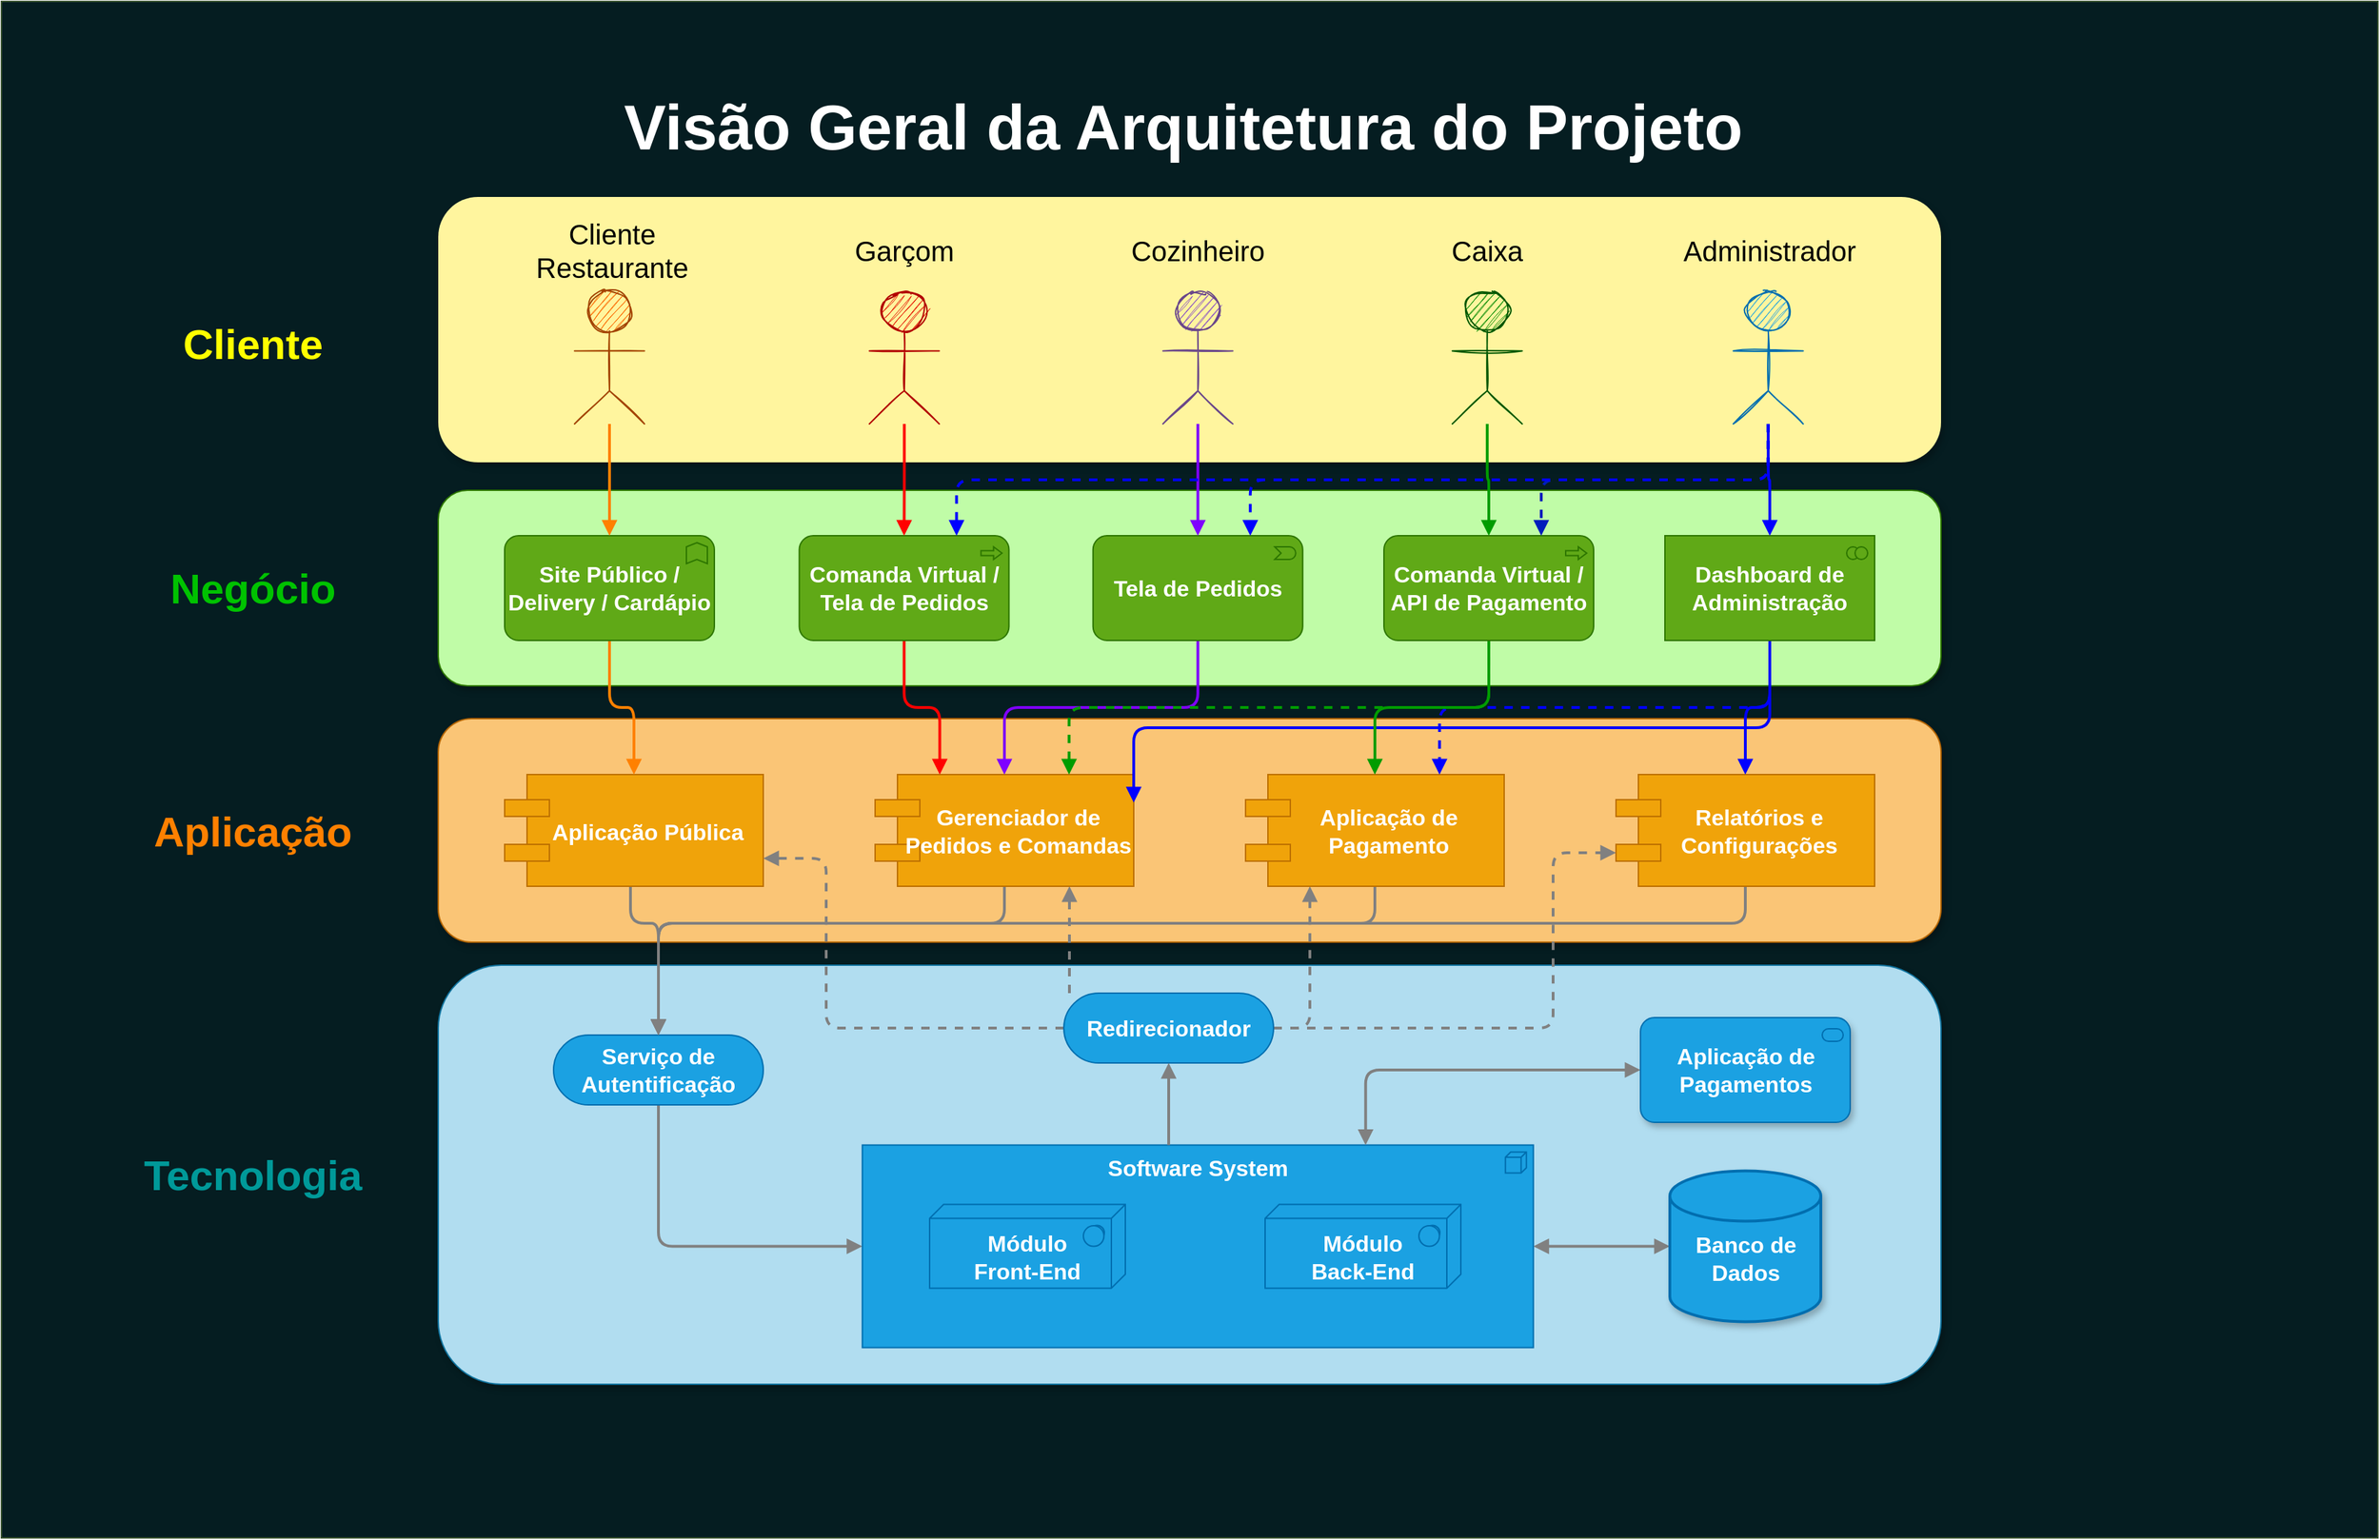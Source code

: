 <mxfile version="14.4.8" type="github">
  <diagram id="6I0OCvxSQrVGMHxT2VVA" name="Page-1">
    <mxGraphModel dx="1240" dy="654" grid="1" gridSize="10" guides="1" tooltips="1" connect="1" arrows="1" fold="1" page="1" pageScale="1" pageWidth="850" pageHeight="1100" math="0" shadow="0">
      <root>
        <mxCell id="0" />
        <mxCell id="1" parent="0" />
        <mxCell id="h5tcPj6z0kSrEmYkM9e4-1" value="" style="rounded=0;whiteSpace=wrap;html=1;strokeColor=#3A5431;sketch=0;shadow=0;glass=0;aspect=fixed;labelBackgroundColor=none;labelBorderColor=none;movable=0;recursiveResize=1;editable=0;comic=0;resizable=0;rotatable=0;deletable=0;connectable=0;fillColor=#051D21;fontStyle=0" vertex="1" parent="1">
          <mxGeometry width="1700" height="1100" as="geometry" />
        </mxCell>
        <mxCell id="h5tcPj6z0kSrEmYkM9e4-2" value="" style="whiteSpace=wrap;html=1;strokeColor=none;strokeWidth=1;fontSize=14;shadow=1;sketch=0;fillColor=#FFF59E;fontColor=#F1FC86;rounded=1;movable=0;resizable=0;rotatable=0;deletable=0;editable=0;connectable=0;" vertex="1" parent="1">
          <mxGeometry x="312.5" y="140" width="1075" height="190" as="geometry" />
        </mxCell>
        <mxCell id="dKdSaXE48SgPbhcamS2K-30" value="" style="whiteSpace=wrap;html=1;strokeColor=#10739e;strokeWidth=1;fillColor=#b1ddf0;fontSize=14;rounded=1;shadow=1;movable=0;resizable=0;rotatable=0;deletable=0;editable=0;connectable=0;" parent="1" vertex="1">
          <mxGeometry x="312.5" y="690" width="1075" height="300" as="geometry" />
        </mxCell>
        <mxCell id="dKdSaXE48SgPbhcamS2K-31" value="" style="whiteSpace=wrap;html=1;strokeColor=#b46504;strokeWidth=1;fontSize=14;rounded=1;shadow=1;fillColor=#FAC576;movable=0;resizable=0;rotatable=0;deletable=0;editable=0;connectable=0;" parent="1" vertex="1">
          <mxGeometry x="312.5" y="513.5" width="1075" height="160" as="geometry" />
        </mxCell>
        <mxCell id="dKdSaXE48SgPbhcamS2K-32" value="" style="whiteSpace=wrap;html=1;strokeColor=#2D7600;strokeWidth=1;fontSize=14;rounded=1;shadow=1;fontColor=#ffffff;fillColor=#C0FCA7;movable=0;resizable=0;rotatable=0;deletable=0;editable=0;connectable=0;" parent="1" vertex="1">
          <mxGeometry x="312.5" y="350" width="1075" height="140" as="geometry" />
        </mxCell>
        <mxCell id="h5tcPj6z0kSrEmYkM9e4-42" style="edgeStyle=elbowEdgeStyle;rounded=1;jumpSize=6;orthogonalLoop=1;jettySize=auto;html=1;entryX=0;entryY=0.5;entryDx=0;entryDy=0;entryPerimeter=0;endArrow=block;endFill=1;strokeWidth=2;fontSize=16;fontColor=#00C200;exitX=0.5;exitY=1;exitDx=0;exitDy=0;exitPerimeter=0;strokeColor=#808080;fontStyle=1" edge="1" parent="1" source="dKdSaXE48SgPbhcamS2K-40" target="dKdSaXE48SgPbhcamS2K-33">
          <mxGeometry relative="1" as="geometry">
            <Array as="points">
              <mxPoint x="470" y="830" />
            </Array>
          </mxGeometry>
        </mxCell>
        <mxCell id="dKdSaXE48SgPbhcamS2K-40" value="Serviço de Autentificação" style="html=1;whiteSpace=wrap;fillColor=#1ba1e2;shape=mxgraph.archimate3.service;fontSize=16;strokeColor=#006EAF;fontColor=#ffffff;fontStyle=1" parent="1" vertex="1">
          <mxGeometry x="395" y="740" width="150" height="50" as="geometry" />
        </mxCell>
        <mxCell id="h5tcPj6z0kSrEmYkM9e4-52" style="edgeStyle=elbowEdgeStyle;rounded=1;jumpSize=6;orthogonalLoop=1;jettySize=auto;html=1;entryX=1;entryY=0.75;entryDx=0;entryDy=0;startArrow=none;startFill=0;endArrow=block;endFill=1;strokeColor=#808080;strokeWidth=2;fontSize=16;fontColor=#00C200;dashed=1;" edge="1" parent="1" source="dKdSaXE48SgPbhcamS2K-45" target="dKdSaXE48SgPbhcamS2K-47">
          <mxGeometry relative="1" as="geometry">
            <Array as="points">
              <mxPoint x="590" y="680" />
              <mxPoint x="640" y="690" />
            </Array>
          </mxGeometry>
        </mxCell>
        <mxCell id="h5tcPj6z0kSrEmYkM9e4-53" style="edgeStyle=elbowEdgeStyle;rounded=1;jumpSize=6;orthogonalLoop=1;jettySize=auto;html=1;entryX=0.75;entryY=1;entryDx=0;entryDy=0;dashed=1;startArrow=none;startFill=0;endArrow=block;endFill=1;strokeColor=#808080;strokeWidth=2;fontSize=16;fontColor=#00C200;" edge="1" parent="1" source="dKdSaXE48SgPbhcamS2K-45" target="dKdSaXE48SgPbhcamS2K-49">
          <mxGeometry relative="1" as="geometry" />
        </mxCell>
        <mxCell id="h5tcPj6z0kSrEmYkM9e4-54" style="edgeStyle=elbowEdgeStyle;rounded=1;jumpSize=6;orthogonalLoop=1;jettySize=auto;html=1;entryX=0.25;entryY=1;entryDx=0;entryDy=0;dashed=1;startArrow=none;startFill=0;endArrow=block;endFill=1;strokeColor=#808080;strokeWidth=2;fontSize=16;fontColor=#00C200;" edge="1" parent="1" source="dKdSaXE48SgPbhcamS2K-45" target="dKdSaXE48SgPbhcamS2K-51">
          <mxGeometry relative="1" as="geometry">
            <Array as="points">
              <mxPoint x="936" y="690" />
            </Array>
          </mxGeometry>
        </mxCell>
        <mxCell id="h5tcPj6z0kSrEmYkM9e4-55" style="edgeStyle=elbowEdgeStyle;rounded=1;jumpSize=6;orthogonalLoop=1;jettySize=auto;html=1;entryX=0;entryY=0.7;entryDx=0;entryDy=0;dashed=1;startArrow=none;startFill=0;endArrow=block;endFill=1;strokeColor=#808080;strokeWidth=2;fontSize=16;fontColor=#00C200;" edge="1" parent="1" source="dKdSaXE48SgPbhcamS2K-45" target="dKdSaXE48SgPbhcamS2K-53">
          <mxGeometry relative="1" as="geometry">
            <Array as="points">
              <mxPoint x="1110" y="690" />
            </Array>
          </mxGeometry>
        </mxCell>
        <mxCell id="dKdSaXE48SgPbhcamS2K-45" value="Redirecionador" style="html=1;whiteSpace=wrap;fillColor=#1ba1e2;shape=mxgraph.archimate3.service;fontSize=16;strokeColor=#006EAF;fontColor=#ffffff;fontStyle=1" parent="1" vertex="1">
          <mxGeometry x="760" y="710" width="150" height="50" as="geometry" />
        </mxCell>
        <mxCell id="h5tcPj6z0kSrEmYkM9e4-47" style="edgeStyle=elbowEdgeStyle;rounded=1;jumpSize=6;orthogonalLoop=1;jettySize=auto;elbow=vertical;html=1;entryX=0.5;entryY=0;entryDx=0;entryDy=0;entryPerimeter=0;startArrow=none;startFill=0;endArrow=block;endFill=1;strokeWidth=2;fontSize=16;fontColor=#00C200;strokeColor=#808080;" edge="1" parent="1" source="dKdSaXE48SgPbhcamS2K-47" target="dKdSaXE48SgPbhcamS2K-40">
          <mxGeometry relative="1" as="geometry">
            <Array as="points">
              <mxPoint x="450" y="660" />
              <mxPoint x="460" y="670" />
            </Array>
          </mxGeometry>
        </mxCell>
        <mxCell id="dKdSaXE48SgPbhcamS2K-47" value="Aplicação Pública" style="shape=component;align=center;fillColor=#f0a30a;fontSize=16;strokeColor=#BD7000;fontColor=#ffffff;spacingLeft=20;fontStyle=1" parent="1" vertex="1">
          <mxGeometry x="360" y="553.5" width="185" height="80" as="geometry" />
        </mxCell>
        <mxCell id="h5tcPj6z0kSrEmYkM9e4-48" style="edgeStyle=elbowEdgeStyle;rounded=1;jumpSize=6;orthogonalLoop=1;jettySize=auto;elbow=vertical;html=1;entryX=0.5;entryY=0;entryDx=0;entryDy=0;entryPerimeter=0;startArrow=none;startFill=0;endArrow=block;endFill=1;strokeWidth=2;fontSize=16;fontColor=#00C200;exitX=0.5;exitY=1;exitDx=0;exitDy=0;strokeColor=#808080;" edge="1" parent="1" source="dKdSaXE48SgPbhcamS2K-49" target="dKdSaXE48SgPbhcamS2K-40">
          <mxGeometry relative="1" as="geometry">
            <Array as="points">
              <mxPoint x="660" y="660" />
            </Array>
          </mxGeometry>
        </mxCell>
        <mxCell id="dKdSaXE48SgPbhcamS2K-49" value="Gerenciador de Pedidos e Comandas" style="shape=component;align=center;fillColor=#f0a30a;fontSize=16;strokeColor=#BD7000;fontColor=#ffffff;spacingLeft=20;fontStyle=1;whiteSpace=wrap;" parent="1" vertex="1">
          <mxGeometry x="625" y="553.5" width="185" height="80" as="geometry" />
        </mxCell>
        <mxCell id="h5tcPj6z0kSrEmYkM9e4-49" style="edgeStyle=elbowEdgeStyle;rounded=1;jumpSize=6;orthogonalLoop=1;jettySize=auto;elbow=vertical;html=1;startArrow=none;startFill=0;endArrow=block;endFill=1;strokeWidth=2;fontSize=16;fontColor=#00C200;strokeColor=#808080;" edge="1" parent="1" source="dKdSaXE48SgPbhcamS2K-51">
          <mxGeometry relative="1" as="geometry">
            <mxPoint x="470" y="740" as="targetPoint" />
            <Array as="points">
              <mxPoint x="880" y="660" />
            </Array>
          </mxGeometry>
        </mxCell>
        <mxCell id="dKdSaXE48SgPbhcamS2K-51" value="Aplicação de Pagamento" style="shape=component;align=center;fillColor=#f0a30a;fontSize=16;strokeColor=#BD7000;fontColor=#ffffff;spacingLeft=20;fontStyle=1;whiteSpace=wrap;" parent="1" vertex="1">
          <mxGeometry x="890" y="553.5" width="185" height="80" as="geometry" />
        </mxCell>
        <mxCell id="h5tcPj6z0kSrEmYkM9e4-50" style="edgeStyle=elbowEdgeStyle;rounded=1;jumpSize=6;orthogonalLoop=1;jettySize=auto;elbow=vertical;html=1;startArrow=none;startFill=0;endArrow=block;endFill=1;strokeWidth=2;fontSize=16;fontColor=#00C200;strokeColor=#808080;" edge="1" parent="1" source="dKdSaXE48SgPbhcamS2K-53">
          <mxGeometry relative="1" as="geometry">
            <mxPoint x="470" y="740" as="targetPoint" />
            <Array as="points">
              <mxPoint x="1020" y="660" />
            </Array>
          </mxGeometry>
        </mxCell>
        <mxCell id="dKdSaXE48SgPbhcamS2K-53" value="Relatórios e Configurações" style="shape=component;align=center;fillColor=#f0a30a;fontSize=16;strokeColor=#BD7000;fontColor=#ffffff;whiteSpace=wrap;html=1;spacingLeft=20;fontStyle=1" parent="1" vertex="1">
          <mxGeometry x="1155" y="553.5" width="185" height="80" as="geometry" />
        </mxCell>
        <mxCell id="h5tcPj6z0kSrEmYkM9e4-39" style="edgeStyle=elbowEdgeStyle;rounded=1;jumpSize=6;orthogonalLoop=1;jettySize=auto;elbow=vertical;html=1;entryX=0.5;entryY=0;entryDx=0;entryDy=0;endArrow=block;endFill=1;strokeWidth=2;fontSize=16;fontColor=#00C200;strokeColor=#FF8000;" edge="1" parent="1" source="dKdSaXE48SgPbhcamS2K-54" target="dKdSaXE48SgPbhcamS2K-47">
          <mxGeometry relative="1" as="geometry" />
        </mxCell>
        <mxCell id="dKdSaXE48SgPbhcamS2K-54" value="Site Público / Delivery / Cardápio" style="html=1;whiteSpace=wrap;fillColor=#60a917;shape=mxgraph.archimate3.application;appType=func;archiType=rounded;fontSize=16;strokeColor=#2D7600;fontColor=#ffffff;fontStyle=1" parent="1" vertex="1">
          <mxGeometry x="360" y="382.5" width="150" height="75" as="geometry" />
        </mxCell>
        <mxCell id="h5tcPj6z0kSrEmYkM9e4-32" style="edgeStyle=elbowEdgeStyle;rounded=1;jumpSize=6;orthogonalLoop=1;jettySize=auto;elbow=vertical;html=1;endArrow=block;endFill=1;strokeWidth=2;fontSize=16;fontColor=#00C200;strokeColor=#0000FF;" edge="1" parent="1" source="dKdSaXE48SgPbhcamS2K-55" target="dKdSaXE48SgPbhcamS2K-53">
          <mxGeometry relative="1" as="geometry" />
        </mxCell>
        <mxCell id="h5tcPj6z0kSrEmYkM9e4-34" style="edgeStyle=elbowEdgeStyle;rounded=1;jumpSize=6;orthogonalLoop=1;jettySize=auto;elbow=vertical;html=1;entryX=0.75;entryY=0;entryDx=0;entryDy=0;endArrow=block;endFill=1;strokeColor=#0000FF;strokeWidth=2;fontSize=16;fontColor=#00C200;dashed=1;" edge="1" parent="1" source="dKdSaXE48SgPbhcamS2K-55" target="dKdSaXE48SgPbhcamS2K-51">
          <mxGeometry relative="1" as="geometry" />
        </mxCell>
        <mxCell id="h5tcPj6z0kSrEmYkM9e4-41" style="edgeStyle=elbowEdgeStyle;rounded=1;jumpSize=6;orthogonalLoop=1;jettySize=auto;elbow=vertical;html=1;entryX=1;entryY=0.25;entryDx=0;entryDy=0;endArrow=block;endFill=1;strokeWidth=2;fontSize=16;fontColor=#00C200;strokeColor=#0000FF;" edge="1" parent="1" source="dKdSaXE48SgPbhcamS2K-55" target="dKdSaXE48SgPbhcamS2K-49">
          <mxGeometry relative="1" as="geometry">
            <Array as="points">
              <mxPoint x="920" y="520" />
              <mxPoint x="890" y="500" />
            </Array>
          </mxGeometry>
        </mxCell>
        <mxCell id="dKdSaXE48SgPbhcamS2K-55" value="&lt;div style=&quot;font-size: 16px;&quot;&gt;Dashboard de Administração&lt;/div&gt;" style="html=1;whiteSpace=wrap;fillColor=#60a917;shape=mxgraph.archimate3.application;appType=collab;archiType=square;fontSize=16;sketch=0;strokeColor=#2D7600;fontColor=#ffffff;fontStyle=1" parent="1" vertex="1">
          <mxGeometry x="1190" y="382.5" width="150" height="75" as="geometry" />
        </mxCell>
        <mxCell id="h5tcPj6z0kSrEmYkM9e4-38" style="edgeStyle=elbowEdgeStyle;rounded=1;jumpSize=6;orthogonalLoop=1;jettySize=auto;elbow=vertical;html=1;entryX=0.5;entryY=0;entryDx=0;entryDy=0;endArrow=block;endFill=1;strokeWidth=2;fontSize=16;fontColor=#00C200;strokeColor=#7F00FF;" edge="1" parent="1" source="dKdSaXE48SgPbhcamS2K-56" target="dKdSaXE48SgPbhcamS2K-49">
          <mxGeometry relative="1" as="geometry" />
        </mxCell>
        <mxCell id="dKdSaXE48SgPbhcamS2K-56" value="Tela de Pedidos" style="html=1;whiteSpace=wrap;fillColor=#60a917;shape=mxgraph.archimate3.application;appType=event;archiType=rounded;fontSize=16;strokeColor=#2D7600;fontColor=#ffffff;sketch=0;fontStyle=1" parent="1" vertex="1">
          <mxGeometry x="780.87" y="382.5" width="150" height="75" as="geometry" />
        </mxCell>
        <mxCell id="h5tcPj6z0kSrEmYkM9e4-35" style="edgeStyle=elbowEdgeStyle;rounded=1;jumpSize=6;orthogonalLoop=1;jettySize=auto;elbow=vertical;html=1;entryX=0.5;entryY=0;entryDx=0;entryDy=0;endArrow=block;endFill=1;strokeWidth=2;fontSize=16;fontColor=#00C200;fillColor=#60a917;strokeColor=#009C00;" edge="1" parent="1" source="dKdSaXE48SgPbhcamS2K-57" target="dKdSaXE48SgPbhcamS2K-51">
          <mxGeometry relative="1" as="geometry" />
        </mxCell>
        <mxCell id="h5tcPj6z0kSrEmYkM9e4-36" style="edgeStyle=elbowEdgeStyle;rounded=1;jumpSize=6;orthogonalLoop=1;jettySize=auto;elbow=vertical;html=1;entryX=0.75;entryY=0;entryDx=0;entryDy=0;endArrow=block;endFill=1;strokeWidth=2;fontSize=16;fontColor=#00C200;fillColor=#008a00;dashed=1;strokeColor=#009C00;" edge="1" parent="1" source="dKdSaXE48SgPbhcamS2K-57" target="dKdSaXE48SgPbhcamS2K-49">
          <mxGeometry relative="1" as="geometry" />
        </mxCell>
        <mxCell id="dKdSaXE48SgPbhcamS2K-57" value="&lt;div style=&quot;font-size: 16px;&quot;&gt;Comanda Virtual / API de Pagamento&lt;/div&gt;" style="html=1;whiteSpace=wrap;shape=mxgraph.archimate3.application;appType=proc;archiType=rounded;fontSize=16;fillColor=#60a917;strokeColor=#2D7600;fontColor=#ffffff;fontStyle=1" parent="1" vertex="1">
          <mxGeometry x="989.01" y="382.5" width="150" height="75" as="geometry" />
        </mxCell>
        <mxCell id="dKdSaXE48SgPbhcamS2K-58" value="Tecnologia" style="text;html=1;strokeColor=none;fillColor=none;align=center;verticalAlign=middle;whiteSpace=wrap;fontSize=30;fontStyle=1;fontColor=#009999;movable=0;resizable=0;rotatable=0;deletable=0;editable=0;connectable=0;" parent="1" vertex="1">
          <mxGeometry x="60" y="830" width="240" height="20" as="geometry" />
        </mxCell>
        <mxCell id="dKdSaXE48SgPbhcamS2K-59" value="Aplicação" style="text;html=1;strokeColor=none;fillColor=none;align=center;verticalAlign=middle;whiteSpace=wrap;fontSize=30;fontStyle=1;fontColor=#FF8000;movable=0;resizable=0;rotatable=0;deletable=0;editable=0;connectable=0;" parent="1" vertex="1">
          <mxGeometry x="60" y="583.5" width="240" height="20" as="geometry" />
        </mxCell>
        <mxCell id="dKdSaXE48SgPbhcamS2K-60" value="Negócio" style="text;html=1;strokeColor=none;fillColor=none;align=center;verticalAlign=middle;whiteSpace=wrap;fontSize=30;fontStyle=1;labelBackgroundColor=none;fontColor=#00C200;labelBorderColor=none;movable=0;resizable=0;rotatable=0;deletable=0;editable=0;connectable=0;" parent="1" vertex="1">
          <mxGeometry x="60" y="410" width="240" height="20" as="geometry" />
        </mxCell>
        <mxCell id="dKdSaXE48SgPbhcamS2K-61" style="edgeStyle=elbowEdgeStyle;rounded=1;elbow=vertical;html=1;endArrow=block;endFill=1;jettySize=auto;orthogonalLoop=1;fontSize=14;strokeColor=#FF8000;strokeWidth=2;" parent="1" source="dKdSaXE48SgPbhcamS2K-62" target="dKdSaXE48SgPbhcamS2K-54" edge="1">
          <mxGeometry relative="1" as="geometry" />
        </mxCell>
        <mxCell id="dKdSaXE48SgPbhcamS2K-63" value="&lt;div style=&quot;font-size: 45px;&quot;&gt;Visão Geral da Arquitetura do Projeto&lt;/div&gt;" style="text;strokeColor=none;fillColor=none;html=1;fontSize=45;fontStyle=1;verticalAlign=middle;align=center;fontColor=#FFFFFF;movable=0;resizable=0;rotatable=0;deletable=0;editable=0;connectable=0;" parent="1" vertex="1">
          <mxGeometry x="50" y="70" width="1590" height="40" as="geometry" />
        </mxCell>
        <mxCell id="h5tcPj6z0kSrEmYkM9e4-3" value="&lt;div style=&quot;font-size: 30px;&quot;&gt;Cliente&lt;/div&gt;" style="text;html=1;strokeColor=none;fillColor=none;align=center;verticalAlign=middle;whiteSpace=wrap;fontSize=30;fontStyle=1;fontColor=#FFFF00;movable=0;resizable=0;rotatable=0;deletable=0;editable=0;connectable=0;" vertex="1" parent="1">
          <mxGeometry x="60" y="235" width="240" height="20" as="geometry" />
        </mxCell>
        <mxCell id="h5tcPj6z0kSrEmYkM9e4-17" value="" style="group" vertex="1" connectable="0" parent="1">
          <mxGeometry x="1188.13" y="147.5" width="153.75" height="155" as="geometry" />
        </mxCell>
        <mxCell id="h5tcPj6z0kSrEmYkM9e4-8" value="" style="html=1;whiteSpace=wrap;shape=mxgraph.archimate3.actor;fontSize=14;sketch=1;shadow=0;fontColor=#ffffff;fillColor=#1ba1e2;strokeColor=#006EAF;" vertex="1" parent="h5tcPj6z0kSrEmYkM9e4-17">
          <mxGeometry x="50.75" y="60" width="50" height="95" as="geometry" />
        </mxCell>
        <mxCell id="h5tcPj6z0kSrEmYkM9e4-14" value="Administrador" style="text;html=1;strokeColor=none;fillColor=none;align=center;verticalAlign=middle;whiteSpace=wrap;rounded=0;shadow=1;glass=0;labelBackgroundColor=none;comic=0;sketch=0;fontSize=20;" vertex="1" parent="h5tcPj6z0kSrEmYkM9e4-17">
          <mxGeometry width="153.75" height="60" as="geometry" />
        </mxCell>
        <mxCell id="h5tcPj6z0kSrEmYkM9e4-18" value="" style="group" vertex="1" connectable="0" parent="1">
          <mxGeometry x="986" y="147.5" width="153.75" height="155" as="geometry" />
        </mxCell>
        <mxCell id="h5tcPj6z0kSrEmYkM9e4-6" value="" style="html=1;whiteSpace=wrap;shape=mxgraph.archimate3.actor;fontSize=14;sketch=1;shadow=0;fontColor=#ffffff;fillColor=#008a00;strokeColor=#005700;" vertex="1" parent="h5tcPj6z0kSrEmYkM9e4-18">
          <mxGeometry x="51.87" y="60" width="50" height="95" as="geometry" />
        </mxCell>
        <mxCell id="h5tcPj6z0kSrEmYkM9e4-13" value="Caixa" style="text;html=1;strokeColor=none;fillColor=none;align=center;verticalAlign=middle;whiteSpace=wrap;rounded=0;shadow=1;glass=0;labelBackgroundColor=none;comic=0;sketch=0;fontSize=20;" vertex="1" parent="h5tcPj6z0kSrEmYkM9e4-18">
          <mxGeometry width="153.75" height="60" as="geometry" />
        </mxCell>
        <mxCell id="h5tcPj6z0kSrEmYkM9e4-19" value="" style="group" vertex="1" connectable="0" parent="1">
          <mxGeometry x="779" y="147.5" width="153.75" height="155" as="geometry" />
        </mxCell>
        <mxCell id="h5tcPj6z0kSrEmYkM9e4-5" value="" style="html=1;whiteSpace=wrap;shape=mxgraph.archimate3.actor;fontSize=14;sketch=1;shadow=0;fontColor=#ffffff;fillColor=#854BC7;strokeColor=#6A478A;" vertex="1" parent="h5tcPj6z0kSrEmYkM9e4-19">
          <mxGeometry x="51.88" y="60" width="50" height="95" as="geometry" />
        </mxCell>
        <mxCell id="h5tcPj6z0kSrEmYkM9e4-12" value="Cozinheiro" style="text;html=1;strokeColor=none;fillColor=none;align=center;verticalAlign=middle;whiteSpace=wrap;rounded=0;shadow=1;glass=0;labelBackgroundColor=none;comic=0;sketch=0;fontSize=20;" vertex="1" parent="h5tcPj6z0kSrEmYkM9e4-19">
          <mxGeometry width="153.75" height="60" as="geometry" />
        </mxCell>
        <mxCell id="h5tcPj6z0kSrEmYkM9e4-20" value="" style="group" vertex="1" connectable="0" parent="1">
          <mxGeometry x="569" y="147.5" width="153.75" height="155" as="geometry" />
        </mxCell>
        <mxCell id="h5tcPj6z0kSrEmYkM9e4-4" value="" style="html=1;whiteSpace=wrap;shape=mxgraph.archimate3.actor;fontSize=14;sketch=1;shadow=0;fontColor=#ffffff;fillColor=#e51400;strokeColor=#B20000;" vertex="1" parent="h5tcPj6z0kSrEmYkM9e4-20">
          <mxGeometry x="51.88" y="60" width="50" height="95" as="geometry" />
        </mxCell>
        <mxCell id="h5tcPj6z0kSrEmYkM9e4-11" value="Garçom" style="text;html=1;strokeColor=none;fillColor=none;align=center;verticalAlign=middle;whiteSpace=wrap;rounded=0;shadow=1;glass=0;labelBackgroundColor=none;comic=0;sketch=0;fontSize=20;" vertex="1" parent="h5tcPj6z0kSrEmYkM9e4-20">
          <mxGeometry width="153.75" height="60" as="geometry" />
        </mxCell>
        <mxCell id="h5tcPj6z0kSrEmYkM9e4-21" value="" style="group" vertex="1" connectable="0" parent="1">
          <mxGeometry x="360" y="147.5" width="153.75" height="155" as="geometry" />
        </mxCell>
        <mxCell id="dKdSaXE48SgPbhcamS2K-62" value="" style="html=1;whiteSpace=wrap;shape=mxgraph.archimate3.actor;fontSize=14;sketch=1;shadow=0;fontColor=#ffffff;fillColor=#FC6900;strokeColor=#A34400;" parent="h5tcPj6z0kSrEmYkM9e4-21" vertex="1">
          <mxGeometry x="50" y="60" width="50" height="95" as="geometry" />
        </mxCell>
        <mxCell id="h5tcPj6z0kSrEmYkM9e4-10" value="Cliente Restaurante" style="text;strokeColor=none;fillColor=none;align=center;verticalAlign=middle;whiteSpace=wrap;rounded=0;shadow=1;glass=0;labelBackgroundColor=none;comic=0;sketch=0;fontSize=20;spacing=0;spacingBottom=0;html=1;" vertex="1" parent="h5tcPj6z0kSrEmYkM9e4-21">
          <mxGeometry width="153.75" height="60" as="geometry" />
        </mxCell>
        <mxCell id="h5tcPj6z0kSrEmYkM9e4-37" style="edgeStyle=elbowEdgeStyle;rounded=1;jumpSize=6;orthogonalLoop=1;jettySize=auto;elbow=vertical;html=1;entryX=0.25;entryY=0;entryDx=0;entryDy=0;endArrow=block;endFill=1;strokeWidth=2;fontSize=16;fontColor=#00C200;strokeColor=#FF0000;" edge="1" parent="1" source="h5tcPj6z0kSrEmYkM9e4-23" target="dKdSaXE48SgPbhcamS2K-49">
          <mxGeometry relative="1" as="geometry" />
        </mxCell>
        <mxCell id="h5tcPj6z0kSrEmYkM9e4-23" value="&lt;div style=&quot;font-size: 16px;&quot;&gt;Comanda Virtual / Tela de Pedidos&lt;br style=&quot;font-size: 16px;&quot;&gt;&lt;/div&gt;" style="html=1;whiteSpace=wrap;shape=mxgraph.archimate3.application;appType=proc;archiType=rounded;fontSize=16;fillColor=#60a917;strokeColor=#2D7600;fontColor=#ffffff;fontStyle=1" vertex="1" parent="1">
          <mxGeometry x="570.75" y="382.5" width="150" height="75" as="geometry" />
        </mxCell>
        <mxCell id="h5tcPj6z0kSrEmYkM9e4-24" style="edgeStyle=elbowEdgeStyle;rounded=1;orthogonalLoop=1;jettySize=auto;html=1;entryX=0.5;entryY=0;entryDx=0;entryDy=0;entryPerimeter=0;fontSize=20;fontColor=#00C200;fillColor=#0050ef;endArrow=block;endFill=1;strokeWidth=2;elbow=vertical;strokeColor=#0000FF;" edge="1" parent="1" source="h5tcPj6z0kSrEmYkM9e4-8" target="dKdSaXE48SgPbhcamS2K-55">
          <mxGeometry relative="1" as="geometry" />
        </mxCell>
        <mxCell id="h5tcPj6z0kSrEmYkM9e4-25" style="edgeStyle=elbowEdgeStyle;rounded=1;orthogonalLoop=1;jettySize=auto;elbow=vertical;html=1;entryX=0.5;entryY=0;entryDx=0;entryDy=0;entryPerimeter=0;endArrow=block;endFill=1;strokeWidth=2;fontSize=20;fontColor=#00C200;strokeColor=#009C00;" edge="1" parent="1" source="h5tcPj6z0kSrEmYkM9e4-6" target="dKdSaXE48SgPbhcamS2K-57">
          <mxGeometry relative="1" as="geometry" />
        </mxCell>
        <mxCell id="h5tcPj6z0kSrEmYkM9e4-26" style="edgeStyle=elbowEdgeStyle;rounded=1;orthogonalLoop=1;jettySize=auto;elbow=vertical;html=1;entryX=0.5;entryY=0;entryDx=0;entryDy=0;entryPerimeter=0;endArrow=block;endFill=1;strokeWidth=2;fontSize=20;fontColor=#00C200;strokeColor=#7F00FF;" edge="1" parent="1" source="h5tcPj6z0kSrEmYkM9e4-5" target="dKdSaXE48SgPbhcamS2K-56">
          <mxGeometry relative="1" as="geometry" />
        </mxCell>
        <mxCell id="h5tcPj6z0kSrEmYkM9e4-27" style="edgeStyle=elbowEdgeStyle;rounded=1;orthogonalLoop=1;jettySize=auto;elbow=vertical;html=1;entryX=0.5;entryY=0;entryDx=0;entryDy=0;entryPerimeter=0;endArrow=block;endFill=1;strokeWidth=2;fontSize=20;fontColor=#00C200;strokeColor=#FF0000;jumpSize=6;" edge="1" parent="1" source="h5tcPj6z0kSrEmYkM9e4-4" target="h5tcPj6z0kSrEmYkM9e4-23">
          <mxGeometry relative="1" as="geometry" />
        </mxCell>
        <mxCell id="h5tcPj6z0kSrEmYkM9e4-28" style="edgeStyle=elbowEdgeStyle;rounded=1;orthogonalLoop=1;jettySize=auto;html=1;entryX=0.75;entryY=0;entryDx=0;entryDy=0;entryPerimeter=0;dashed=1;endArrow=block;endFill=1;strokeColor=#001DBC;strokeWidth=2;fontSize=20;fontColor=#00C200;elbow=vertical;fillColor=#0050ef;" edge="1" parent="1" source="h5tcPj6z0kSrEmYkM9e4-8" target="dKdSaXE48SgPbhcamS2K-57">
          <mxGeometry relative="1" as="geometry" />
        </mxCell>
        <mxCell id="h5tcPj6z0kSrEmYkM9e4-29" style="edgeStyle=elbowEdgeStyle;rounded=1;orthogonalLoop=1;jettySize=auto;elbow=vertical;html=1;entryX=0.75;entryY=0;entryDx=0;entryDy=0;entryPerimeter=0;dashed=1;endArrow=block;endFill=1;strokeWidth=2;fontSize=20;fontColor=#00C200;strokeColor=#0000FF;" edge="1" parent="1" source="h5tcPj6z0kSrEmYkM9e4-8" target="dKdSaXE48SgPbhcamS2K-56">
          <mxGeometry relative="1" as="geometry" />
        </mxCell>
        <mxCell id="h5tcPj6z0kSrEmYkM9e4-31" style="edgeStyle=elbowEdgeStyle;rounded=1;jumpSize=6;orthogonalLoop=1;jettySize=auto;elbow=vertical;html=1;entryX=0.75;entryY=0;entryDx=0;entryDy=0;entryPerimeter=0;endArrow=block;endFill=1;strokeColor=#0000FF;strokeWidth=2;fontSize=20;fontColor=#00C200;dashed=1;" edge="1" parent="1" source="h5tcPj6z0kSrEmYkM9e4-8" target="h5tcPj6z0kSrEmYkM9e4-23">
          <mxGeometry relative="1" as="geometry" />
        </mxCell>
        <mxCell id="h5tcPj6z0kSrEmYkM9e4-44" style="edgeStyle=elbowEdgeStyle;rounded=1;jumpSize=6;orthogonalLoop=1;jettySize=auto;html=1;entryX=1;entryY=0.5;entryDx=0;entryDy=0;entryPerimeter=0;endArrow=block;endFill=1;strokeColor=#808080;strokeWidth=2;fontSize=16;fontColor=#00C200;startArrow=block;startFill=1;" edge="1" parent="1" source="h5tcPj6z0kSrEmYkM9e4-33" target="dKdSaXE48SgPbhcamS2K-33">
          <mxGeometry relative="1" as="geometry" />
        </mxCell>
        <mxCell id="h5tcPj6z0kSrEmYkM9e4-33" value="&lt;div&gt;Banco de Dados&lt;/div&gt;" style="strokeWidth=2;html=1;shape=mxgraph.flowchart.database;whiteSpace=wrap;rounded=1;shadow=1;glass=0;labelBackgroundColor=none;comic=0;sketch=0;fillColor=#1ba1e2;fontSize=16;fontColor=#ffffff;align=center;strokeColor=#006EAF;spacingTop=18;fontStyle=1" vertex="1" parent="1">
          <mxGeometry x="1193.5" y="837.25" width="108" height="108" as="geometry" />
        </mxCell>
        <mxCell id="h5tcPj6z0kSrEmYkM9e4-40" value="" style="group" vertex="1" connectable="0" parent="1">
          <mxGeometry x="615.87" y="818.75" width="480.0" height="145" as="geometry" />
        </mxCell>
        <mxCell id="dKdSaXE48SgPbhcamS2K-33" value="Software System" style="html=1;whiteSpace=wrap;fillColor=#1ba1e2;shape=mxgraph.archimate3.application;appType=node;archiType=square;fontSize=16;verticalAlign=top;strokeColor=#006EAF;fontColor=#ffffff;fontStyle=1" parent="h5tcPj6z0kSrEmYkM9e4-40" vertex="1">
          <mxGeometry width="480" height="145" as="geometry" />
        </mxCell>
        <mxCell id="dKdSaXE48SgPbhcamS2K-35" value="&lt;div&gt;Módulo &lt;br&gt;&lt;/div&gt;&lt;div&gt;Front-End&lt;/div&gt;" style="html=1;whiteSpace=wrap;fillColor=#1ba1e2;shape=mxgraph.archimate3.tech;techType=sysSw;fontSize=16;strokeColor=#006EAF;fontColor=#ffffff;fontStyle=1;spacingTop=16;" parent="h5tcPj6z0kSrEmYkM9e4-40" vertex="1">
          <mxGeometry x="48.12" y="42.5" width="140" height="60" as="geometry" />
        </mxCell>
        <mxCell id="dKdSaXE48SgPbhcamS2K-37" value="&lt;div&gt;Módulo&lt;/div&gt;&lt;div&gt;Back-End&lt;/div&gt;" style="html=1;whiteSpace=wrap;fillColor=#1ba1e2;shape=mxgraph.archimate3.tech;techType=sysSw;fontSize=16;strokeColor=#006EAF;fontColor=#ffffff;fontStyle=1;spacingTop=16;" parent="h5tcPj6z0kSrEmYkM9e4-40" vertex="1">
          <mxGeometry x="288.12" y="42.5" width="140" height="60" as="geometry" />
        </mxCell>
        <mxCell id="h5tcPj6z0kSrEmYkM9e4-43" style="edgeStyle=elbowEdgeStyle;rounded=1;jumpSize=6;orthogonalLoop=1;jettySize=auto;html=1;entryX=0.5;entryY=1;entryDx=0;entryDy=0;entryPerimeter=0;endArrow=block;endFill=1;strokeColor=#808080;strokeWidth=2;fontSize=16;fontColor=#00C200;" edge="1" parent="1" source="dKdSaXE48SgPbhcamS2K-33" target="dKdSaXE48SgPbhcamS2K-45">
          <mxGeometry relative="1" as="geometry" />
        </mxCell>
        <mxCell id="h5tcPj6z0kSrEmYkM9e4-46" style="edgeStyle=elbowEdgeStyle;rounded=1;jumpSize=6;orthogonalLoop=1;jettySize=auto;html=1;entryX=0.75;entryY=0;entryDx=0;entryDy=0;entryPerimeter=0;startArrow=block;startFill=1;endArrow=block;endFill=1;strokeColor=#808080;strokeWidth=2;fontSize=16;fontColor=#00C200;elbow=vertical;exitX=0;exitY=0.5;exitDx=0;exitDy=0;exitPerimeter=0;" edge="1" parent="1" source="h5tcPj6z0kSrEmYkM9e4-45" target="dKdSaXE48SgPbhcamS2K-33">
          <mxGeometry relative="1" as="geometry">
            <Array as="points">
              <mxPoint x="1100" y="765" />
              <mxPoint x="1070" y="757" />
            </Array>
          </mxGeometry>
        </mxCell>
        <mxCell id="h5tcPj6z0kSrEmYkM9e4-45" value="Aplicação de Pagamentos" style="html=1;outlineConnect=0;whiteSpace=wrap;fillColor=#1ba1e2;shape=mxgraph.archimate3.application;appType=serv;archiType=rounded;rounded=1;shadow=1;glass=0;labelBackgroundColor=none;comic=0;sketch=0;strokeColor=#006EAF;fontSize=16;fontColor=#ffffff;align=center;fontStyle=1" vertex="1" parent="1">
          <mxGeometry x="1172.5" y="727.5" width="150" height="75" as="geometry" />
        </mxCell>
      </root>
    </mxGraphModel>
  </diagram>
</mxfile>
